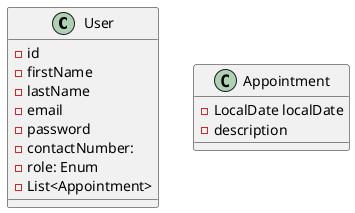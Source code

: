 @startuml
class User{
-id
-firstName
-lastName
-email
-password
-contactNumber:
-role: Enum
-List<Appointment>
}

class Appointment{
-LocalDate localDate
-description
}

@enduml

